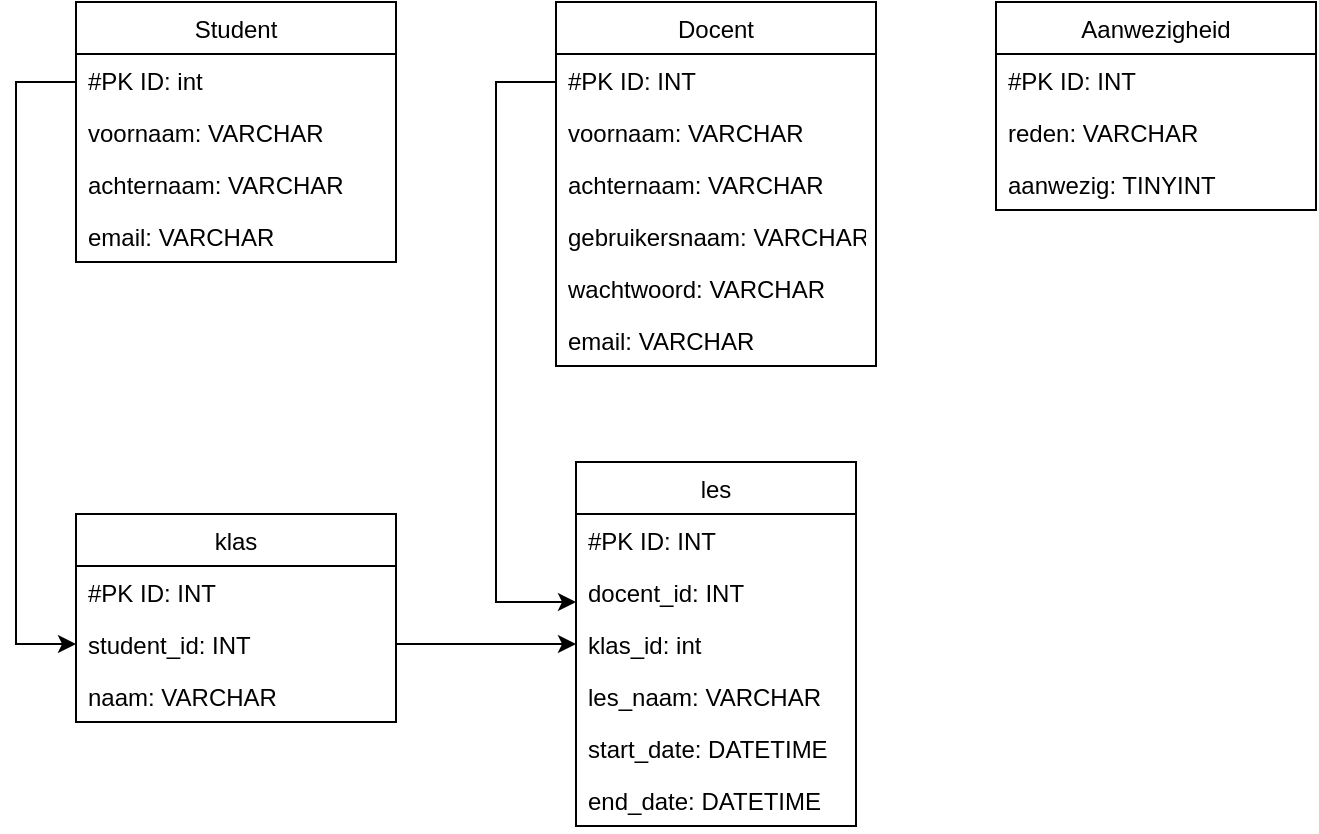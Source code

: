 <mxfile version="20.8.22" type="device"><diagram id="xjOOL1XTyu-_zkrunHqT" name="Pagina-1"><mxGraphModel dx="1434" dy="788" grid="1" gridSize="10" guides="1" tooltips="1" connect="1" arrows="1" fold="1" page="1" pageScale="1" pageWidth="827" pageHeight="1169" math="0" shadow="0"><root><mxCell id="0"/><mxCell id="1" parent="0"/><mxCell id="U07vw9umzVKnvBuEMPYY-1" value="klas" style="swimlane;fontStyle=0;childLayout=stackLayout;horizontal=1;startSize=26;fillColor=none;horizontalStack=0;resizeParent=1;resizeParentMax=0;resizeLast=0;collapsible=1;marginBottom=0;" parent="1" vertex="1"><mxGeometry x="120" y="326" width="160" height="104" as="geometry"><mxRectangle x="140" y="140" width="60" height="30" as="alternateBounds"/></mxGeometry></mxCell><mxCell id="U07vw9umzVKnvBuEMPYY-2" value="#PK ID: INT" style="text;strokeColor=none;fillColor=none;align=left;verticalAlign=top;spacingLeft=4;spacingRight=4;overflow=hidden;rotatable=0;points=[[0,0.5],[1,0.5]];portConstraint=eastwest;" parent="U07vw9umzVKnvBuEMPYY-1" vertex="1"><mxGeometry y="26" width="160" height="26" as="geometry"/></mxCell><mxCell id="U07vw9umzVKnvBuEMPYY-3" value="student_id: INT" style="text;strokeColor=none;fillColor=none;align=left;verticalAlign=top;spacingLeft=4;spacingRight=4;overflow=hidden;rotatable=0;points=[[0,0.5],[1,0.5]];portConstraint=eastwest;" parent="U07vw9umzVKnvBuEMPYY-1" vertex="1"><mxGeometry y="52" width="160" height="26" as="geometry"/></mxCell><mxCell id="U07vw9umzVKnvBuEMPYY-4" value="naam: VARCHAR" style="text;strokeColor=none;fillColor=none;align=left;verticalAlign=top;spacingLeft=4;spacingRight=4;overflow=hidden;rotatable=0;points=[[0,0.5],[1,0.5]];portConstraint=eastwest;" parent="U07vw9umzVKnvBuEMPYY-1" vertex="1"><mxGeometry y="78" width="160" height="26" as="geometry"/></mxCell><mxCell id="U07vw9umzVKnvBuEMPYY-29" style="edgeStyle=orthogonalEdgeStyle;rounded=0;orthogonalLoop=1;jettySize=auto;html=1;" parent="1" source="U07vw9umzVKnvBuEMPYY-11" target="U07vw9umzVKnvBuEMPYY-21" edge="1"><mxGeometry relative="1" as="geometry"><Array as="points"><mxPoint x="330" y="110"/><mxPoint x="330" y="370"/></Array></mxGeometry></mxCell><mxCell id="U07vw9umzVKnvBuEMPYY-11" value="Docent" style="swimlane;fontStyle=0;childLayout=stackLayout;horizontal=1;startSize=26;fillColor=none;horizontalStack=0;resizeParent=1;resizeParentMax=0;resizeLast=0;collapsible=1;marginBottom=0;" parent="1" vertex="1"><mxGeometry x="360" y="70" width="160" height="182" as="geometry"><mxRectangle x="140" y="140" width="60" height="30" as="alternateBounds"/></mxGeometry></mxCell><mxCell id="U07vw9umzVKnvBuEMPYY-12" value="#PK ID: INT" style="text;strokeColor=none;fillColor=none;align=left;verticalAlign=top;spacingLeft=4;spacingRight=4;overflow=hidden;rotatable=0;points=[[0,0.5],[1,0.5]];portConstraint=eastwest;" parent="U07vw9umzVKnvBuEMPYY-11" vertex="1"><mxGeometry y="26" width="160" height="26" as="geometry"/></mxCell><mxCell id="U07vw9umzVKnvBuEMPYY-15" value="voornaam: VARCHAR" style="text;strokeColor=none;fillColor=none;align=left;verticalAlign=top;spacingLeft=4;spacingRight=4;overflow=hidden;rotatable=0;points=[[0,0.5],[1,0.5]];portConstraint=eastwest;" parent="U07vw9umzVKnvBuEMPYY-11" vertex="1"><mxGeometry y="52" width="160" height="26" as="geometry"/></mxCell><mxCell id="8oNO_cxSQFTUYDsnx10z-8" value="achternaam: VARCHAR" style="text;strokeColor=none;fillColor=none;align=left;verticalAlign=top;spacingLeft=4;spacingRight=4;overflow=hidden;rotatable=0;points=[[0,0.5],[1,0.5]];portConstraint=eastwest;" vertex="1" parent="U07vw9umzVKnvBuEMPYY-11"><mxGeometry y="78" width="160" height="26" as="geometry"/></mxCell><mxCell id="8oNO_cxSQFTUYDsnx10z-2" value="gebruikersnaam: VARCHAR" style="text;strokeColor=none;fillColor=none;align=left;verticalAlign=top;spacingLeft=4;spacingRight=4;overflow=hidden;rotatable=0;points=[[0,0.5],[1,0.5]];portConstraint=eastwest;" vertex="1" parent="U07vw9umzVKnvBuEMPYY-11"><mxGeometry y="104" width="160" height="26" as="geometry"/></mxCell><mxCell id="8oNO_cxSQFTUYDsnx10z-3" value="wachtwoord: VARCHAR" style="text;strokeColor=none;fillColor=none;align=left;verticalAlign=top;spacingLeft=4;spacingRight=4;overflow=hidden;rotatable=0;points=[[0,0.5],[1,0.5]];portConstraint=eastwest;" vertex="1" parent="U07vw9umzVKnvBuEMPYY-11"><mxGeometry y="130" width="160" height="26" as="geometry"/></mxCell><mxCell id="8oNO_cxSQFTUYDsnx10z-4" value="email: VARCHAR" style="text;strokeColor=none;fillColor=none;align=left;verticalAlign=top;spacingLeft=4;spacingRight=4;overflow=hidden;rotatable=0;points=[[0,0.5],[1,0.5]];portConstraint=eastwest;" vertex="1" parent="U07vw9umzVKnvBuEMPYY-11"><mxGeometry y="156" width="160" height="26" as="geometry"/></mxCell><mxCell id="U07vw9umzVKnvBuEMPYY-21" value="les" style="swimlane;fontStyle=0;childLayout=stackLayout;horizontal=1;startSize=26;fillColor=none;horizontalStack=0;resizeParent=1;resizeParentMax=0;resizeLast=0;collapsible=1;marginBottom=0;" parent="1" vertex="1"><mxGeometry x="370" y="300" width="140" height="182" as="geometry"/></mxCell><mxCell id="U07vw9umzVKnvBuEMPYY-22" value="#PK ID: INT" style="text;strokeColor=none;fillColor=none;align=left;verticalAlign=top;spacingLeft=4;spacingRight=4;overflow=hidden;rotatable=0;points=[[0,0.5],[1,0.5]];portConstraint=eastwest;" parent="U07vw9umzVKnvBuEMPYY-21" vertex="1"><mxGeometry y="26" width="140" height="26" as="geometry"/></mxCell><mxCell id="U07vw9umzVKnvBuEMPYY-27" value="docent_id: INT" style="text;strokeColor=none;fillColor=none;align=left;verticalAlign=top;spacingLeft=4;spacingRight=4;overflow=hidden;rotatable=0;points=[[0,0.5],[1,0.5]];portConstraint=eastwest;" parent="U07vw9umzVKnvBuEMPYY-21" vertex="1"><mxGeometry y="52" width="140" height="26" as="geometry"/></mxCell><mxCell id="U07vw9umzVKnvBuEMPYY-28" value="klas_id: int" style="text;strokeColor=none;fillColor=none;align=left;verticalAlign=top;spacingLeft=4;spacingRight=4;overflow=hidden;rotatable=0;points=[[0,0.5],[1,0.5]];portConstraint=eastwest;" parent="U07vw9umzVKnvBuEMPYY-21" vertex="1"><mxGeometry y="78" width="140" height="26" as="geometry"/></mxCell><mxCell id="U07vw9umzVKnvBuEMPYY-25" value="les_naam: VARCHAR" style="text;strokeColor=none;fillColor=none;align=left;verticalAlign=top;spacingLeft=4;spacingRight=4;overflow=hidden;rotatable=0;points=[[0,0.5],[1,0.5]];portConstraint=eastwest;" parent="U07vw9umzVKnvBuEMPYY-21" vertex="1"><mxGeometry y="104" width="140" height="26" as="geometry"/></mxCell><mxCell id="U07vw9umzVKnvBuEMPYY-23" value="start_date: DATETIME" style="text;strokeColor=none;fillColor=none;align=left;verticalAlign=top;spacingLeft=4;spacingRight=4;overflow=hidden;rotatable=0;points=[[0,0.5],[1,0.5]];portConstraint=eastwest;" parent="U07vw9umzVKnvBuEMPYY-21" vertex="1"><mxGeometry y="130" width="140" height="26" as="geometry"/></mxCell><mxCell id="U07vw9umzVKnvBuEMPYY-26" value="end_date: DATETIME" style="text;strokeColor=none;fillColor=none;align=left;verticalAlign=top;spacingLeft=4;spacingRight=4;overflow=hidden;rotatable=0;points=[[0,0.5],[1,0.5]];portConstraint=eastwest;" parent="U07vw9umzVKnvBuEMPYY-21" vertex="1"><mxGeometry y="156" width="140" height="26" as="geometry"/></mxCell><mxCell id="8oNO_cxSQFTUYDsnx10z-1" style="edgeStyle=orthogonalEdgeStyle;rounded=0;orthogonalLoop=1;jettySize=auto;html=1;entryX=0;entryY=0.5;entryDx=0;entryDy=0;" edge="1" parent="1" source="OzWAxIIXyEayaCEEy6HS-1" target="U07vw9umzVKnvBuEMPYY-3"><mxGeometry relative="1" as="geometry"><Array as="points"><mxPoint x="90" y="110"/><mxPoint x="90" y="391"/></Array></mxGeometry></mxCell><mxCell id="OzWAxIIXyEayaCEEy6HS-1" value="Student" style="swimlane;fontStyle=0;childLayout=stackLayout;horizontal=1;startSize=26;fillColor=none;horizontalStack=0;resizeParent=1;resizeParentMax=0;resizeLast=0;collapsible=1;marginBottom=0;" parent="1" vertex="1"><mxGeometry x="120" y="70" width="160" height="130" as="geometry"><mxRectangle x="140" y="140" width="60" height="30" as="alternateBounds"/></mxGeometry></mxCell><mxCell id="OzWAxIIXyEayaCEEy6HS-2" value="#PK ID: int" style="text;strokeColor=none;fillColor=none;align=left;verticalAlign=top;spacingLeft=4;spacingRight=4;overflow=hidden;rotatable=0;points=[[0,0.5],[1,0.5]];portConstraint=eastwest;" parent="OzWAxIIXyEayaCEEy6HS-1" vertex="1"><mxGeometry y="26" width="160" height="26" as="geometry"/></mxCell><mxCell id="OzWAxIIXyEayaCEEy6HS-3" value="voornaam: VARCHAR" style="text;strokeColor=none;fillColor=none;align=left;verticalAlign=top;spacingLeft=4;spacingRight=4;overflow=hidden;rotatable=0;points=[[0,0.5],[1,0.5]];portConstraint=eastwest;" parent="OzWAxIIXyEayaCEEy6HS-1" vertex="1"><mxGeometry y="52" width="160" height="26" as="geometry"/></mxCell><mxCell id="8oNO_cxSQFTUYDsnx10z-9" value="achternaam: VARCHAR" style="text;strokeColor=none;fillColor=none;align=left;verticalAlign=top;spacingLeft=4;spacingRight=4;overflow=hidden;rotatable=0;points=[[0,0.5],[1,0.5]];portConstraint=eastwest;" vertex="1" parent="OzWAxIIXyEayaCEEy6HS-1"><mxGeometry y="78" width="160" height="26" as="geometry"/></mxCell><mxCell id="8oNO_cxSQFTUYDsnx10z-10" value="email: VARCHAR" style="text;strokeColor=none;fillColor=none;align=left;verticalAlign=top;spacingLeft=4;spacingRight=4;overflow=hidden;rotatable=0;points=[[0,0.5],[1,0.5]];portConstraint=eastwest;" vertex="1" parent="OzWAxIIXyEayaCEEy6HS-1"><mxGeometry y="104" width="160" height="26" as="geometry"/></mxCell><mxCell id="OzWAxIIXyEayaCEEy6HS-4" value="Aanwezigheid" style="swimlane;fontStyle=0;childLayout=stackLayout;horizontal=1;startSize=26;fillColor=none;horizontalStack=0;resizeParent=1;resizeParentMax=0;resizeLast=0;collapsible=1;marginBottom=0;" parent="1" vertex="1"><mxGeometry x="580" y="70" width="160" height="104" as="geometry"><mxRectangle x="140" y="140" width="60" height="30" as="alternateBounds"/></mxGeometry></mxCell><mxCell id="OzWAxIIXyEayaCEEy6HS-5" value="#PK ID: INT" style="text;strokeColor=none;fillColor=none;align=left;verticalAlign=top;spacingLeft=4;spacingRight=4;overflow=hidden;rotatable=0;points=[[0,0.5],[1,0.5]];portConstraint=eastwest;" parent="OzWAxIIXyEayaCEEy6HS-4" vertex="1"><mxGeometry y="26" width="160" height="26" as="geometry"/></mxCell><mxCell id="OzWAxIIXyEayaCEEy6HS-6" value="reden: VARCHAR" style="text;strokeColor=none;fillColor=none;align=left;verticalAlign=top;spacingLeft=4;spacingRight=4;overflow=hidden;rotatable=0;points=[[0,0.5],[1,0.5]];portConstraint=eastwest;" parent="OzWAxIIXyEayaCEEy6HS-4" vertex="1"><mxGeometry y="52" width="160" height="26" as="geometry"/></mxCell><mxCell id="8oNO_cxSQFTUYDsnx10z-7" value="aanwezig: TINYINT" style="text;strokeColor=none;fillColor=none;align=left;verticalAlign=top;spacingLeft=4;spacingRight=4;overflow=hidden;rotatable=0;points=[[0,0.5],[1,0.5]];portConstraint=eastwest;" vertex="1" parent="OzWAxIIXyEayaCEEy6HS-4"><mxGeometry y="78" width="160" height="26" as="geometry"/></mxCell><mxCell id="8oNO_cxSQFTUYDsnx10z-6" style="edgeStyle=orthogonalEdgeStyle;rounded=0;orthogonalLoop=1;jettySize=auto;html=1;entryX=0;entryY=0.5;entryDx=0;entryDy=0;" edge="1" parent="1" source="U07vw9umzVKnvBuEMPYY-3" target="U07vw9umzVKnvBuEMPYY-28"><mxGeometry relative="1" as="geometry"/></mxCell></root></mxGraphModel></diagram></mxfile>
